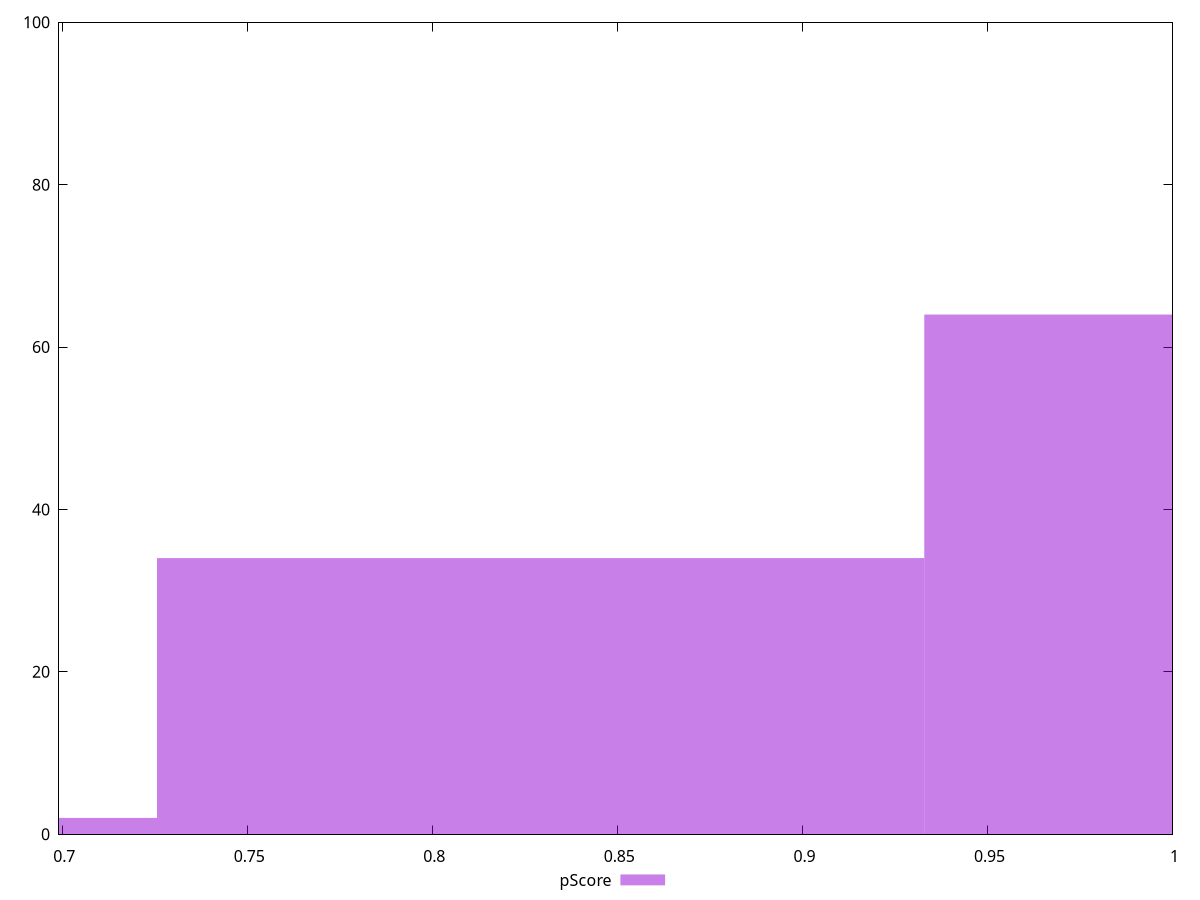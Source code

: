 reset

$pScore <<EOF
0.6219518619829625 2
0.8292691493106166 34
1.0365864366382707 64
EOF

set key outside below
set boxwidth 0.20731728732765414
set xrange [0.6991311111111111:1]
set yrange [0:100]
set trange [0:100]
set style fill transparent solid 0.5 noborder
set terminal svg size 640, 490 enhanced background rgb 'white'
set output "report_00017_2021-02-10T15-08-03.406Z/uses-rel-preconnect/samples/pages+cached+noadtech/pScore/histogram.svg"

plot $pScore title "pScore" with boxes

reset
